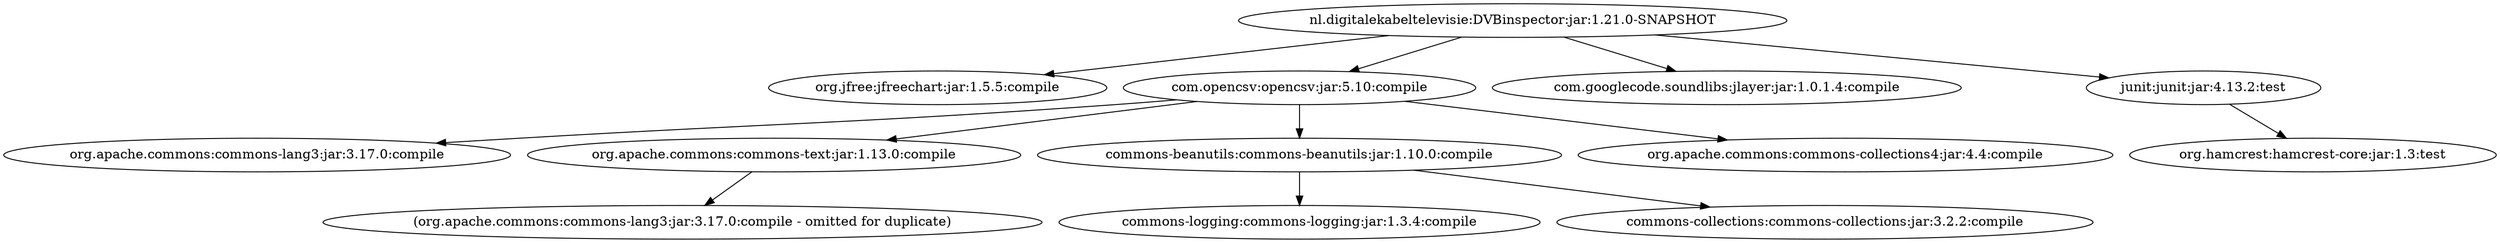 digraph EricBerendsen__dvbinspector {
	"nl.digitalekabeltelevisie:DVBinspector:jar:1.21.0-SNAPSHOT" -> "org.jfree:jfreechart:jar:1.5.5:compile" ; 
	"nl.digitalekabeltelevisie:DVBinspector:jar:1.21.0-SNAPSHOT" -> "com.opencsv:opencsv:jar:5.10:compile" ; 
	"nl.digitalekabeltelevisie:DVBinspector:jar:1.21.0-SNAPSHOT" -> "com.googlecode.soundlibs:jlayer:jar:1.0.1.4:compile" ; 
	"nl.digitalekabeltelevisie:DVBinspector:jar:1.21.0-SNAPSHOT" -> "junit:junit:jar:4.13.2:test" ; 
	"com.opencsv:opencsv:jar:5.10:compile" -> "org.apache.commons:commons-lang3:jar:3.17.0:compile" ; 
	"com.opencsv:opencsv:jar:5.10:compile" -> "org.apache.commons:commons-text:jar:1.13.0:compile" ; 
	"com.opencsv:opencsv:jar:5.10:compile" -> "commons-beanutils:commons-beanutils:jar:1.10.0:compile" ; 
	"com.opencsv:opencsv:jar:5.10:compile" -> "org.apache.commons:commons-collections4:jar:4.4:compile" ; 
	"org.apache.commons:commons-text:jar:1.13.0:compile" -> "(org.apache.commons:commons-lang3:jar:3.17.0:compile - omitted for duplicate)" ; 
	"commons-beanutils:commons-beanutils:jar:1.10.0:compile" -> "commons-logging:commons-logging:jar:1.3.4:compile" ; 
	"commons-beanutils:commons-beanutils:jar:1.10.0:compile" -> "commons-collections:commons-collections:jar:3.2.2:compile" ; 
	"junit:junit:jar:4.13.2:test" -> "org.hamcrest:hamcrest-core:jar:1.3:test" ; 
}

